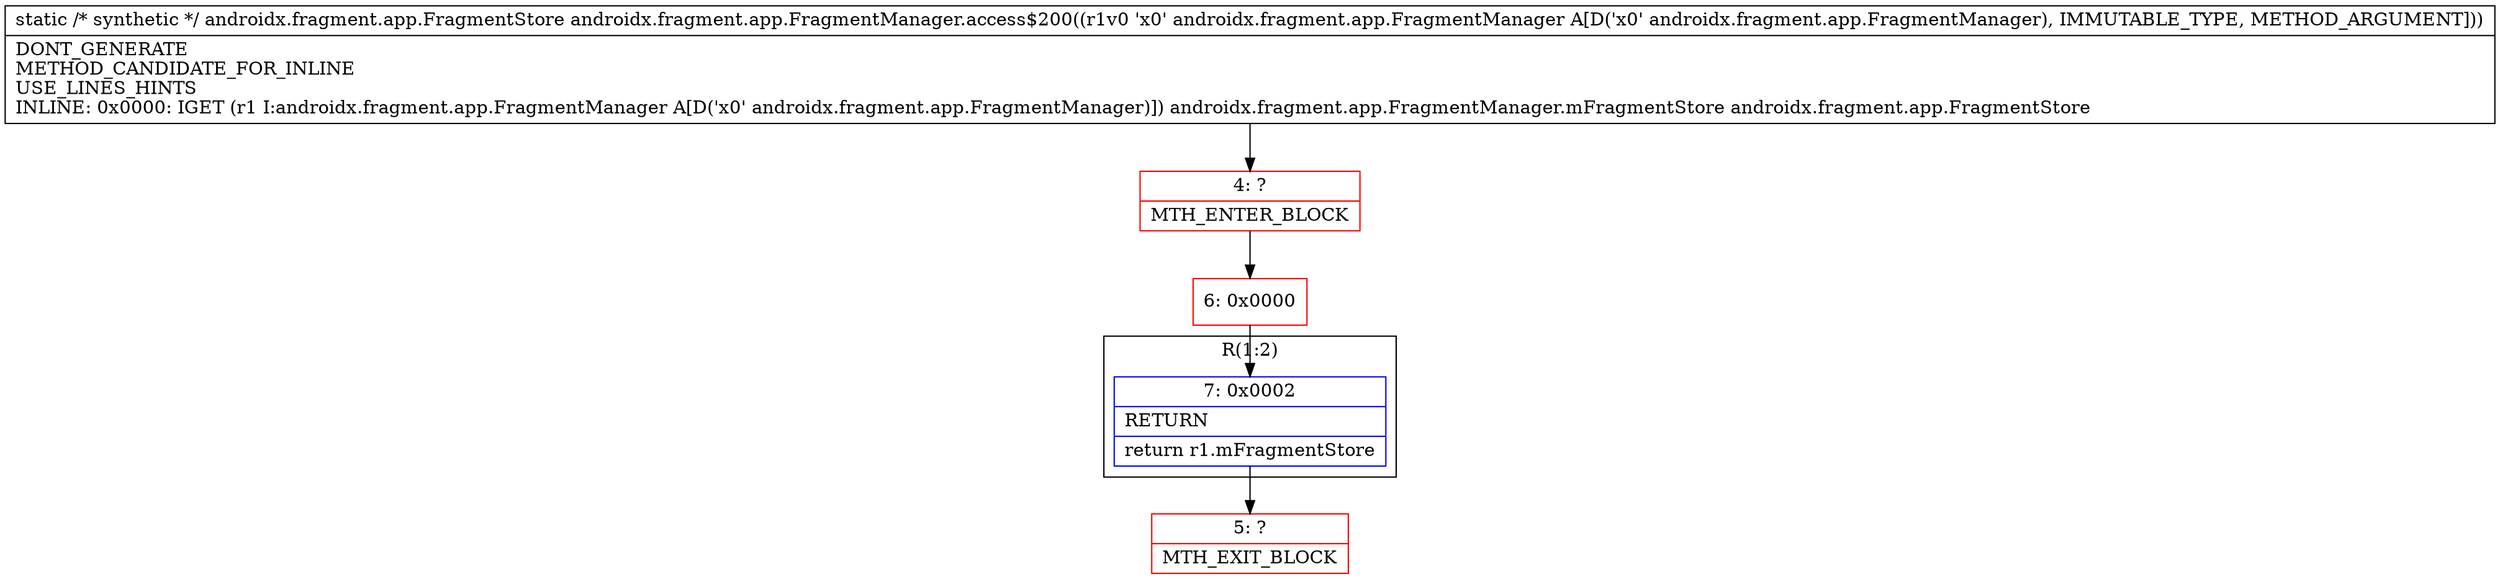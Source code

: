 digraph "CFG forandroidx.fragment.app.FragmentManager.access$200(Landroidx\/fragment\/app\/FragmentManager;)Landroidx\/fragment\/app\/FragmentStore;" {
subgraph cluster_Region_80526249 {
label = "R(1:2)";
node [shape=record,color=blue];
Node_7 [shape=record,label="{7\:\ 0x0002|RETURN\l|return r1.mFragmentStore\l}"];
}
Node_4 [shape=record,color=red,label="{4\:\ ?|MTH_ENTER_BLOCK\l}"];
Node_6 [shape=record,color=red,label="{6\:\ 0x0000}"];
Node_5 [shape=record,color=red,label="{5\:\ ?|MTH_EXIT_BLOCK\l}"];
MethodNode[shape=record,label="{static \/* synthetic *\/ androidx.fragment.app.FragmentStore androidx.fragment.app.FragmentManager.access$200((r1v0 'x0' androidx.fragment.app.FragmentManager A[D('x0' androidx.fragment.app.FragmentManager), IMMUTABLE_TYPE, METHOD_ARGUMENT]))  | DONT_GENERATE\lMETHOD_CANDIDATE_FOR_INLINE\lUSE_LINES_HINTS\lINLINE: 0x0000: IGET  (r1 I:androidx.fragment.app.FragmentManager A[D('x0' androidx.fragment.app.FragmentManager)]) androidx.fragment.app.FragmentManager.mFragmentStore androidx.fragment.app.FragmentStore\l}"];
MethodNode -> Node_4;Node_7 -> Node_5;
Node_4 -> Node_6;
Node_6 -> Node_7;
}

